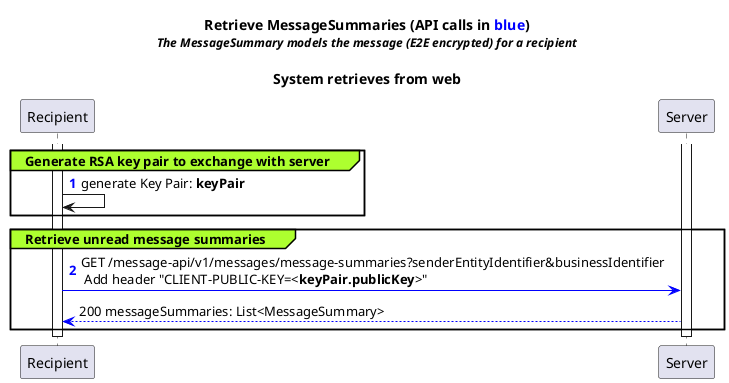 @startuml
title
Retrieve MessageSummaries (API calls in <font color=blue>blue</font>)
<i><font size="12">The MessageSummary models the message (E2E encrypted) for a recipient</font></i>

System retrieves from web
end title

activate Recipient
activate Server

autonumber "<b><font color=blue>0</font>"

group#GreenYellow Generate RSA key pair to exchange with server
    Recipient -> Recipient: generate Key Pair: <b>keyPair</b>
end

group#GreenYellow Retrieve unread message summaries
    autonumber resume
    Recipient -[#blue]> Server: GET /message-api/v1/messages/message-summaries?senderEntityIdentifier&businessIdentifier\n Add header "CLIENT-PUBLIC-KEY=<<b>keyPair.publicKey</b>>"
    autonumber stop
    Recipient <-[#blue]- Server: 200 messageSummaries: List<MessageSummary>
end

deactivate Recipient
deactivate Server
@enduml